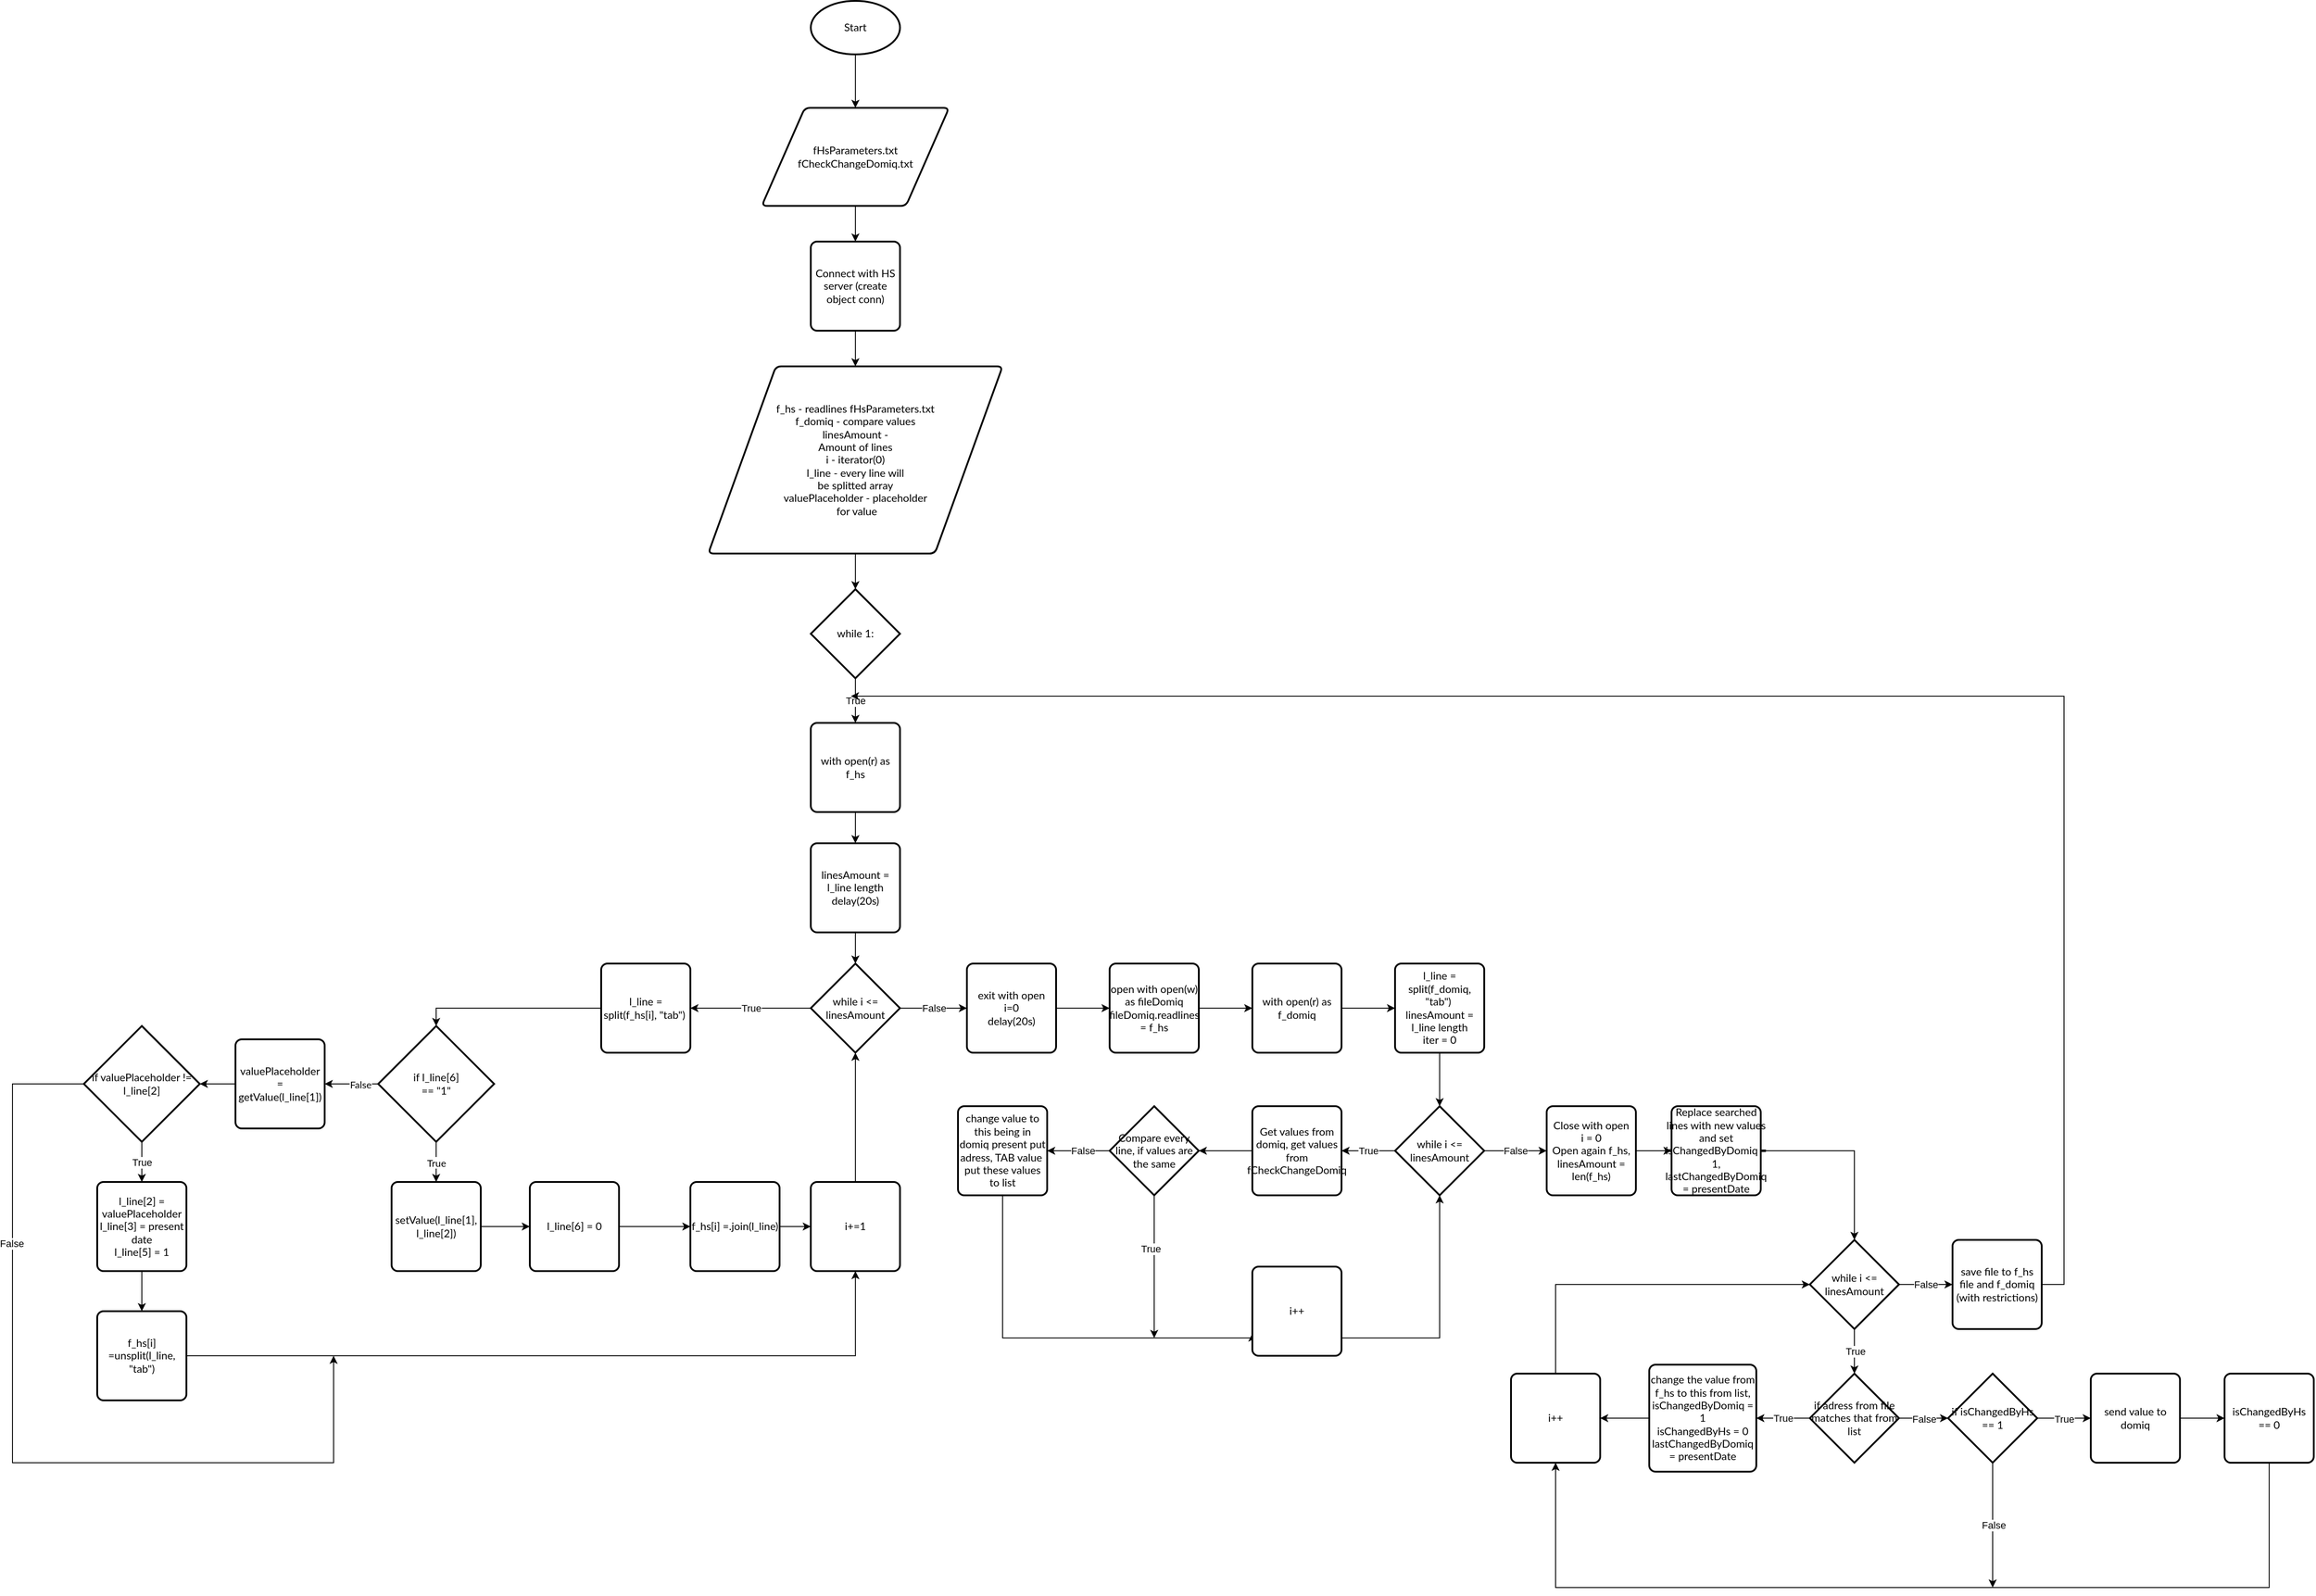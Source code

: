 <mxfile version="13.9.9" type="device" pages="2"><diagram id="IIz5wvD0sJhBd_UtgTdN" name="Algorithm"><mxGraphModel dx="1882" dy="2134" grid="1" gridSize="10" guides="1" tooltips="1" connect="1" arrows="1" fold="1" page="1" pageScale="1" pageWidth="850" pageHeight="1100" math="0" shadow="0"><root><mxCell id="0"/><mxCell id="1" parent="0"/><mxCell id="tEDn6vIQWbBBh3aVSW9Q-10" value="" style="edgeStyle=orthogonalEdgeStyle;rounded=0;orthogonalLoop=1;jettySize=auto;html=1;" parent="1" source="oHPp9jqQlG_g1VG1YZ3X-1" target="oHPp9jqQlG_g1VG1YZ3X-3" edge="1"><mxGeometry relative="1" as="geometry"/></mxCell><mxCell id="oHPp9jqQlG_g1VG1YZ3X-1" value="Start" style="strokeWidth=2;html=1;shape=mxgraph.flowchart.start_1;whiteSpace=wrap;fontFamily=lato;fontSource=https%3A%2F%2Ffonts.googleapis.com%2Fcss%3Ffamily%3Dlato;" parent="1" vertex="1"><mxGeometry x="465" width="100" height="60" as="geometry"/></mxCell><mxCell id="tEDn6vIQWbBBh3aVSW9Q-6" value="" style="edgeStyle=orthogonalEdgeStyle;rounded=0;orthogonalLoop=1;jettySize=auto;html=1;" parent="1" source="oHPp9jqQlG_g1VG1YZ3X-3" target="YBx0kGI7R5SaNFF7x4-J-3" edge="1"><mxGeometry relative="1" as="geometry"/></mxCell><mxCell id="oHPp9jqQlG_g1VG1YZ3X-3" value="fHsParameters.txt&lt;br&gt;fCheckChangeDomiq.txt&lt;br&gt;" style="shape=parallelogram;html=1;strokeWidth=2;perimeter=parallelogramPerimeter;rounded=1;arcSize=12;size=0.23;sketch=0;shadow=0;align=center;verticalAlign=middle;labelPosition=center;verticalLabelPosition=middle;labelBackgroundColor=none;whiteSpace=wrap;horizontal=1;fontFamily=lato;fontSource=https%3A%2F%2Ffonts.googleapis.com%2Fcss%3Ffamily%3Dlato;" parent="1" vertex="1"><mxGeometry x="410" y="120" width="210" height="110" as="geometry"/></mxCell><mxCell id="tEDn6vIQWbBBh3aVSW9Q-8" value="" style="edgeStyle=orthogonalEdgeStyle;rounded=0;orthogonalLoop=1;jettySize=auto;html=1;" parent="1" source="YBx0kGI7R5SaNFF7x4-J-3" target="tEDn6vIQWbBBh3aVSW9Q-1" edge="1"><mxGeometry relative="1" as="geometry"/></mxCell><mxCell id="YBx0kGI7R5SaNFF7x4-J-3" value="Connect with HS server (create object conn)" style="rounded=1;whiteSpace=wrap;html=1;absoluteArcSize=1;arcSize=14;strokeWidth=2;shadow=0;labelBackgroundColor=none;sketch=0;gradientColor=none;fontFamily=lato;fontSource=https%3A%2F%2Ffonts.googleapis.com%2Fcss%3Ffamily%3Dlato;align=center;" parent="1" vertex="1"><mxGeometry x="465" y="270" width="100" height="100" as="geometry"/></mxCell><mxCell id="2KCFINaTERgH4fKPcoVu-26" value="False" style="edgeStyle=orthogonalEdgeStyle;rounded=0;orthogonalLoop=1;jettySize=auto;html=1;" parent="1" source="YBx0kGI7R5SaNFF7x4-J-6" target="2KCFINaTERgH4fKPcoVu-25" edge="1"><mxGeometry relative="1" as="geometry"/></mxCell><mxCell id="U6Z5O1_J0L9l5Kx8JOLa-2" value="True" style="edgeStyle=orthogonalEdgeStyle;rounded=0;orthogonalLoop=1;jettySize=auto;html=1;" parent="1" source="YBx0kGI7R5SaNFF7x4-J-6" target="U6Z5O1_J0L9l5Kx8JOLa-1" edge="1"><mxGeometry relative="1" as="geometry"/></mxCell><mxCell id="YBx0kGI7R5SaNFF7x4-J-6" value="while i &amp;lt;= linesAmount" style="strokeWidth=2;html=1;shape=mxgraph.flowchart.decision;whiteSpace=wrap;rounded=1;shadow=0;labelBackgroundColor=none;sketch=0;gradientColor=none;fontFamily=lato;fontSource=https%3A%2F%2Ffonts.googleapis.com%2Fcss%3Ffamily%3Dlato;align=center;fontStyle=0" parent="1" vertex="1"><mxGeometry x="465" y="1080" width="100" height="100" as="geometry"/></mxCell><mxCell id="2KCFINaTERgH4fKPcoVu-11" value="True" style="edgeStyle=orthogonalEdgeStyle;rounded=0;orthogonalLoop=1;jettySize=auto;html=1;" parent="1" source="YBx0kGI7R5SaNFF7x4-J-8" target="2KCFINaTERgH4fKPcoVu-10" edge="1"><mxGeometry relative="1" as="geometry"/></mxCell><mxCell id="YBx0kGI7R5SaNFF7x4-J-8" value="while 1:" style="strokeWidth=2;html=1;shape=mxgraph.flowchart.decision;whiteSpace=wrap;rounded=1;shadow=0;labelBackgroundColor=none;sketch=0;gradientColor=none;fontFamily=lato;fontSource=https%3A%2F%2Ffonts.googleapis.com%2Fcss%3Ffamily%3Dlato;align=center;" parent="1" vertex="1"><mxGeometry x="465" y="660" width="100" height="100" as="geometry"/></mxCell><mxCell id="YBx0kGI7R5SaNFF7x4-J-26" value="False" style="edgeStyle=orthogonalEdgeStyle;rounded=0;sketch=0;jumpStyle=none;orthogonalLoop=1;jettySize=auto;html=1;strokeWidth=1;fontFamily=lato;fontSource=https%3A%2F%2Ffonts.googleapis.com%2Fcss%3Ffamily%3Dlato;" parent="1" source="YBx0kGI7R5SaNFF7x4-J-20" target="YBx0kGI7R5SaNFF7x4-J-25" edge="1"><mxGeometry x="-0.333" relative="1" as="geometry"><mxPoint as="offset"/></mxGeometry></mxCell><mxCell id="b56Fs18_DiPwVQHXeCKM-3" value="True" style="edgeStyle=orthogonalEdgeStyle;rounded=0;sketch=0;jumpStyle=none;orthogonalLoop=1;jettySize=auto;html=1;strokeWidth=1;fontFamily=lato;fontSource=https%3A%2F%2Ffonts.googleapis.com%2Fcss%3Ffamily%3Dlato;" parent="1" source="YBx0kGI7R5SaNFF7x4-J-20" target="AewDbgfP_rr_FHY8eq6f-3" edge="1"><mxGeometry relative="1" as="geometry"><Array as="points"><mxPoint x="45" y="1295"/><mxPoint x="45" y="1295"/></Array></mxGeometry></mxCell><mxCell id="YBx0kGI7R5SaNFF7x4-J-20" value="if l_line[6]&lt;br&gt;== &quot;1&quot;" style="strokeWidth=2;html=1;shape=mxgraph.flowchart.decision;whiteSpace=wrap;rounded=1;shadow=0;labelBackgroundColor=none;sketch=0;gradientColor=none;fontFamily=lato;fontSource=https%3A%2F%2Ffonts.googleapis.com%2Fcss%3Ffamily%3Dlato;align=center;" parent="1" vertex="1"><mxGeometry x="-20" y="1150" width="130" height="130" as="geometry"/></mxCell><mxCell id="YBx0kGI7R5SaNFF7x4-J-27" style="edgeStyle=orthogonalEdgeStyle;rounded=0;sketch=0;jumpStyle=none;orthogonalLoop=1;jettySize=auto;html=1;entryX=0.5;entryY=1;entryDx=0;entryDy=0;entryPerimeter=0;strokeWidth=1;fontFamily=lato;fontSource=https%3A%2F%2Ffonts.googleapis.com%2Fcss%3Ffamily%3Dlato;" parent="1" source="YBx0kGI7R5SaNFF7x4-J-23" target="YBx0kGI7R5SaNFF7x4-J-6" edge="1"><mxGeometry relative="1" as="geometry"><Array as="points"><mxPoint x="515" y="1240"/><mxPoint x="515" y="1240"/></Array></mxGeometry></mxCell><mxCell id="YBx0kGI7R5SaNFF7x4-J-23" value="i+=1" style="rounded=1;whiteSpace=wrap;html=1;absoluteArcSize=1;arcSize=14;strokeWidth=2;shadow=0;labelBackgroundColor=none;sketch=0;gradientColor=none;fontFamily=lato;fontSource=https%3A%2F%2Ffonts.googleapis.com%2Fcss%3Ffamily%3Dlato;align=center;" parent="1" vertex="1"><mxGeometry x="465" y="1325" width="100" height="100" as="geometry"/></mxCell><mxCell id="l4b_DBz85mYs8ozP7rHT-2" value="" style="edgeStyle=orthogonalEdgeStyle;rounded=0;sketch=0;jumpStyle=none;orthogonalLoop=1;jettySize=auto;html=1;strokeWidth=1;fontFamily=lato;fontSource=https%3A%2F%2Ffonts.googleapis.com%2Fcss%3Ffamily%3Dlato;" parent="1" source="YBx0kGI7R5SaNFF7x4-J-25" target="l4b_DBz85mYs8ozP7rHT-1" edge="1"><mxGeometry relative="1" as="geometry"/></mxCell><mxCell id="YBx0kGI7R5SaNFF7x4-J-25" value="valuePlaceholder = getValue(l_line[1])" style="rounded=1;whiteSpace=wrap;html=1;absoluteArcSize=1;arcSize=14;strokeWidth=2;shadow=0;labelBackgroundColor=none;sketch=0;gradientColor=none;fontFamily=lato;fontSource=https%3A%2F%2Ffonts.googleapis.com%2Fcss%3Ffamily%3Dlato;align=center;" parent="1" vertex="1"><mxGeometry x="-180" y="1165" width="100" height="100" as="geometry"/></mxCell><mxCell id="2KCFINaTERgH4fKPcoVu-20" style="edgeStyle=orthogonalEdgeStyle;rounded=0;orthogonalLoop=1;jettySize=auto;html=1;" parent="1" source="l4b_DBz85mYs8ozP7rHT-1" edge="1"><mxGeometry relative="1" as="geometry"><mxPoint x="-70" y="1520" as="targetPoint"/><Array as="points"><mxPoint x="-430" y="1215"/><mxPoint x="-430" y="1640"/><mxPoint x="-70" y="1640"/></Array></mxGeometry></mxCell><mxCell id="2KCFINaTERgH4fKPcoVu-21" value="False" style="edgeLabel;html=1;align=center;verticalAlign=middle;resizable=0;points=[];" parent="2KCFINaTERgH4fKPcoVu-20" vertex="1" connectable="0"><mxGeometry x="-0.475" y="-1" relative="1" as="geometry"><mxPoint as="offset"/></mxGeometry></mxCell><mxCell id="2KCFINaTERgH4fKPcoVu-22" value="True" style="edgeStyle=orthogonalEdgeStyle;rounded=0;orthogonalLoop=1;jettySize=auto;html=1;" parent="1" source="l4b_DBz85mYs8ozP7rHT-1" target="AewDbgfP_rr_FHY8eq6f-1" edge="1"><mxGeometry relative="1" as="geometry"/></mxCell><mxCell id="l4b_DBz85mYs8ozP7rHT-1" value="if valuePlaceholder !=&lt;br&gt;l_line[2]" style="strokeWidth=2;html=1;shape=mxgraph.flowchart.decision;whiteSpace=wrap;rounded=1;shadow=0;labelBackgroundColor=none;sketch=0;gradientColor=none;fontFamily=lato;fontSource=https%3A%2F%2Ffonts.googleapis.com%2Fcss%3Ffamily%3Dlato;align=center;" parent="1" vertex="1"><mxGeometry x="-350" y="1150" width="130" height="130" as="geometry"/></mxCell><mxCell id="2KCFINaTERgH4fKPcoVu-23" value="" style="edgeStyle=orthogonalEdgeStyle;rounded=0;orthogonalLoop=1;jettySize=auto;html=1;" parent="1" source="AewDbgfP_rr_FHY8eq6f-1" target="UMvBnLD9KFOylp85axMF-1" edge="1"><mxGeometry relative="1" as="geometry"/></mxCell><mxCell id="AewDbgfP_rr_FHY8eq6f-1" value="l_line[2] = valuePlaceholder&lt;br&gt;l_line[3] = present date&lt;br&gt;l_line[5] = 1" style="rounded=1;whiteSpace=wrap;html=1;absoluteArcSize=1;arcSize=14;strokeWidth=2;shadow=0;labelBackgroundColor=none;sketch=0;gradientColor=none;fontFamily=lato;fontSource=https%3A%2F%2Ffonts.googleapis.com%2Fcss%3Ffamily%3Dlato;align=center;" parent="1" vertex="1"><mxGeometry x="-335" y="1325" width="100" height="100" as="geometry"/></mxCell><mxCell id="b56Fs18_DiPwVQHXeCKM-4" value="" style="edgeStyle=orthogonalEdgeStyle;rounded=0;sketch=0;jumpStyle=none;orthogonalLoop=1;jettySize=auto;html=1;strokeWidth=1;fontFamily=lato;fontSource=https%3A%2F%2Ffonts.googleapis.com%2Fcss%3Ffamily%3Dlato;" parent="1" source="AewDbgfP_rr_FHY8eq6f-3" target="b56Fs18_DiPwVQHXeCKM-1" edge="1"><mxGeometry relative="1" as="geometry"/></mxCell><mxCell id="AewDbgfP_rr_FHY8eq6f-3" value="setValue(l_line[1], l_line[2])" style="rounded=1;whiteSpace=wrap;html=1;absoluteArcSize=1;arcSize=14;strokeWidth=2;shadow=0;labelBackgroundColor=none;sketch=0;gradientColor=none;fontFamily=lato;fontSource=https%3A%2F%2Ffonts.googleapis.com%2Fcss%3Ffamily%3Dlato;align=center;" parent="1" vertex="1"><mxGeometry x="-5" y="1325" width="100" height="100" as="geometry"/></mxCell><mxCell id="2KCFINaTERgH4fKPcoVu-24" style="edgeStyle=orthogonalEdgeStyle;rounded=0;orthogonalLoop=1;jettySize=auto;html=1;entryX=0.5;entryY=1;entryDx=0;entryDy=0;" parent="1" source="UMvBnLD9KFOylp85axMF-1" target="YBx0kGI7R5SaNFF7x4-J-23" edge="1"><mxGeometry relative="1" as="geometry"/></mxCell><mxCell id="UMvBnLD9KFOylp85axMF-1" value="f_hs[i] =unsplit(l_line, &quot;tab&quot;)" style="rounded=1;whiteSpace=wrap;html=1;absoluteArcSize=1;arcSize=14;strokeWidth=2;shadow=0;labelBackgroundColor=none;sketch=0;gradientColor=none;fontFamily=lato;fontSource=https%3A%2F%2Ffonts.googleapis.com%2Fcss%3Ffamily%3Dlato;align=center;" parent="1" vertex="1"><mxGeometry x="-335" y="1470" width="100" height="100" as="geometry"/></mxCell><mxCell id="myjB9P2W0nesdFnOiNsr-1" value="" style="edgeStyle=orthogonalEdgeStyle;rounded=0;sketch=0;jumpStyle=none;orthogonalLoop=1;jettySize=auto;html=1;strokeWidth=1;fontFamily=lato;fontSource=https%3A%2F%2Ffonts.googleapis.com%2Fcss%3Ffamily%3Dlato;" parent="1" source="b56Fs18_DiPwVQHXeCKM-1" target="b56Fs18_DiPwVQHXeCKM-2" edge="1"><mxGeometry relative="1" as="geometry"/></mxCell><mxCell id="b56Fs18_DiPwVQHXeCKM-1" value="l_line[6] = 0" style="rounded=1;whiteSpace=wrap;html=1;absoluteArcSize=1;arcSize=14;strokeWidth=2;shadow=0;labelBackgroundColor=none;sketch=0;gradientColor=none;fontFamily=lato;fontSource=https%3A%2F%2Ffonts.googleapis.com%2Fcss%3Ffamily%3Dlato;align=center;" parent="1" vertex="1"><mxGeometry x="150" y="1325" width="100" height="100" as="geometry"/></mxCell><mxCell id="myjB9P2W0nesdFnOiNsr-2" value="" style="edgeStyle=orthogonalEdgeStyle;rounded=0;sketch=0;jumpStyle=none;orthogonalLoop=1;jettySize=auto;html=1;strokeWidth=1;fontFamily=lato;fontSource=https%3A%2F%2Ffonts.googleapis.com%2Fcss%3Ffamily%3Dlato;" parent="1" source="b56Fs18_DiPwVQHXeCKM-2" target="YBx0kGI7R5SaNFF7x4-J-23" edge="1"><mxGeometry relative="1" as="geometry"/></mxCell><mxCell id="b56Fs18_DiPwVQHXeCKM-2" value="f_hs[i] =.join(l_line)" style="rounded=1;whiteSpace=wrap;html=1;absoluteArcSize=1;arcSize=14;strokeWidth=2;shadow=0;labelBackgroundColor=none;sketch=0;gradientColor=none;fontFamily=lato;fontSource=https%3A%2F%2Ffonts.googleapis.com%2Fcss%3Ffamily%3Dlato;align=center;" parent="1" vertex="1"><mxGeometry x="330" y="1325" width="100" height="100" as="geometry"/></mxCell><mxCell id="tEDn6vIQWbBBh3aVSW9Q-9" value="" style="edgeStyle=orthogonalEdgeStyle;rounded=0;orthogonalLoop=1;jettySize=auto;html=1;" parent="1" source="tEDn6vIQWbBBh3aVSW9Q-1" target="YBx0kGI7R5SaNFF7x4-J-8" edge="1"><mxGeometry relative="1" as="geometry"/></mxCell><mxCell id="tEDn6vIQWbBBh3aVSW9Q-1" value="f_hs - readlines fHsParameters.txt&lt;br&gt;f_domiq - compare values&lt;br&gt;linesAmount -&lt;br&gt;Amount of lines&lt;br&gt;i - iterator(0)&lt;br&gt;l_line - every line will &lt;br&gt;be splitted array&lt;br&gt;valuePlaceholder - placeholder&lt;br&gt;&amp;nbsp;for value" style="shape=parallelogram;html=1;strokeWidth=2;perimeter=parallelogramPerimeter;rounded=1;arcSize=12;size=0.23;sketch=0;shadow=0;align=center;verticalAlign=middle;labelPosition=center;verticalLabelPosition=middle;labelBackgroundColor=none;whiteSpace=wrap;horizontal=1;fontFamily=lato;fontSource=https%3A%2F%2Ffonts.googleapis.com%2Fcss%3Ffamily%3Dlato;" parent="1" vertex="1"><mxGeometry x="350" y="410" width="330" height="210" as="geometry"/></mxCell><mxCell id="2KCFINaTERgH4fKPcoVu-38" value="" style="edgeStyle=orthogonalEdgeStyle;rounded=0;orthogonalLoop=1;jettySize=auto;html=1;" parent="1" source="2KCFINaTERgH4fKPcoVu-7" target="2KCFINaTERgH4fKPcoVu-37" edge="1"><mxGeometry relative="1" as="geometry"/></mxCell><mxCell id="2KCFINaTERgH4fKPcoVu-7" value="Get values from domiq, get values from fCheckChangeDomiq" style="rounded=1;whiteSpace=wrap;html=1;absoluteArcSize=1;arcSize=14;strokeWidth=2;shadow=0;labelBackgroundColor=none;sketch=0;gradientColor=none;fontFamily=lato;fontSource=https%3A%2F%2Ffonts.googleapis.com%2Fcss%3Ffamily%3Dlato;align=center;" parent="1" vertex="1"><mxGeometry x="960" y="1240" width="100" height="100" as="geometry"/></mxCell><mxCell id="2KCFINaTERgH4fKPcoVu-12" style="edgeStyle=orthogonalEdgeStyle;rounded=0;orthogonalLoop=1;jettySize=auto;html=1;entryX=0.5;entryY=0;entryDx=0;entryDy=0;entryPerimeter=0;" parent="1" source="2KCFINaTERgH4fKPcoVu-8" target="YBx0kGI7R5SaNFF7x4-J-6" edge="1"><mxGeometry relative="1" as="geometry"><mxPoint x="540" y="1150" as="targetPoint"/></mxGeometry></mxCell><mxCell id="2KCFINaTERgH4fKPcoVu-8" value="linesAmount = l_line length&lt;br&gt;delay(20s)" style="rounded=1;whiteSpace=wrap;html=1;absoluteArcSize=1;arcSize=14;strokeWidth=2;shadow=0;labelBackgroundColor=none;sketch=0;gradientColor=none;fontFamily=lato;fontSource=https%3A%2F%2Ffonts.googleapis.com%2Fcss%3Ffamily%3Dlato;align=center;" parent="1" vertex="1"><mxGeometry x="465" y="945" width="100" height="100" as="geometry"/></mxCell><mxCell id="2KCFINaTERgH4fKPcoVu-9" value="" style="edgeStyle=orthogonalEdgeStyle;rounded=0;sketch=0;jumpStyle=none;orthogonalLoop=1;jettySize=auto;html=1;strokeWidth=1;fontFamily=lato;fontSource=https%3A%2F%2Ffonts.googleapis.com%2Fcss%3Ffamily%3Dlato;" parent="1" source="2KCFINaTERgH4fKPcoVu-10" target="2KCFINaTERgH4fKPcoVu-8" edge="1"><mxGeometry relative="1" as="geometry"/></mxCell><mxCell id="2KCFINaTERgH4fKPcoVu-10" value="with open(r) as f_hs" style="rounded=1;whiteSpace=wrap;html=1;absoluteArcSize=1;arcSize=14;strokeWidth=2;shadow=0;labelBackgroundColor=none;sketch=0;gradientColor=none;fontFamily=lato;fontSource=https%3A%2F%2Ffonts.googleapis.com%2Fcss%3Ffamily%3Dlato;align=center;" parent="1" vertex="1"><mxGeometry x="465" y="810" width="100" height="100" as="geometry"/></mxCell><mxCell id="2KCFINaTERgH4fKPcoVu-28" value="" style="edgeStyle=orthogonalEdgeStyle;rounded=0;orthogonalLoop=1;jettySize=auto;html=1;" parent="1" source="2KCFINaTERgH4fKPcoVu-25" target="2KCFINaTERgH4fKPcoVu-27" edge="1"><mxGeometry relative="1" as="geometry"/></mxCell><mxCell id="2KCFINaTERgH4fKPcoVu-25" value="exit with open&lt;br&gt;i=0&lt;br&gt;delay(20s)" style="rounded=1;whiteSpace=wrap;html=1;absoluteArcSize=1;arcSize=14;strokeWidth=2;shadow=0;labelBackgroundColor=none;sketch=0;gradientColor=none;fontFamily=lato;fontSource=https%3A%2F%2Ffonts.googleapis.com%2Fcss%3Ffamily%3Dlato;align=center;" parent="1" vertex="1"><mxGeometry x="640" y="1080" width="100" height="100" as="geometry"/></mxCell><mxCell id="2KCFINaTERgH4fKPcoVu-30" value="" style="edgeStyle=orthogonalEdgeStyle;rounded=0;orthogonalLoop=1;jettySize=auto;html=1;" parent="1" source="2KCFINaTERgH4fKPcoVu-27" target="2KCFINaTERgH4fKPcoVu-29" edge="1"><mxGeometry relative="1" as="geometry"/></mxCell><mxCell id="2KCFINaTERgH4fKPcoVu-27" value="open with open(w) as fileDomiq&lt;br&gt;fileDomiq.readlines = f_hs" style="rounded=1;whiteSpace=wrap;html=1;absoluteArcSize=1;arcSize=14;strokeWidth=2;shadow=0;labelBackgroundColor=none;sketch=0;gradientColor=none;fontFamily=lato;fontSource=https%3A%2F%2Ffonts.googleapis.com%2Fcss%3Ffamily%3Dlato;align=center;" parent="1" vertex="1"><mxGeometry x="800" y="1080" width="100" height="100" as="geometry"/></mxCell><mxCell id="2KCFINaTERgH4fKPcoVu-32" value="" style="edgeStyle=orthogonalEdgeStyle;rounded=0;orthogonalLoop=1;jettySize=auto;html=1;" parent="1" source="2KCFINaTERgH4fKPcoVu-29" target="2KCFINaTERgH4fKPcoVu-31" edge="1"><mxGeometry relative="1" as="geometry"/></mxCell><mxCell id="2KCFINaTERgH4fKPcoVu-29" value="with open(r) as f_domiq" style="rounded=1;whiteSpace=wrap;html=1;absoluteArcSize=1;arcSize=14;strokeWidth=2;shadow=0;labelBackgroundColor=none;sketch=0;gradientColor=none;fontFamily=lato;fontSource=https%3A%2F%2Ffonts.googleapis.com%2Fcss%3Ffamily%3Dlato;align=center;" parent="1" vertex="1"><mxGeometry x="960" y="1080" width="100" height="100" as="geometry"/></mxCell><mxCell id="2KCFINaTERgH4fKPcoVu-34" value="" style="edgeStyle=orthogonalEdgeStyle;rounded=0;orthogonalLoop=1;jettySize=auto;html=1;" parent="1" source="2KCFINaTERgH4fKPcoVu-31" target="2KCFINaTERgH4fKPcoVu-33" edge="1"><mxGeometry relative="1" as="geometry"/></mxCell><mxCell id="2KCFINaTERgH4fKPcoVu-31" value="l_line = split(f_domiq, &quot;tab&quot;)&amp;nbsp;&lt;br&gt;linesAmount = l_line length&lt;br&gt;iter = 0&lt;br&gt;" style="rounded=1;whiteSpace=wrap;html=1;absoluteArcSize=1;arcSize=14;strokeWidth=2;shadow=0;labelBackgroundColor=none;sketch=0;gradientColor=none;fontFamily=lato;fontSource=https%3A%2F%2Ffonts.googleapis.com%2Fcss%3Ffamily%3Dlato;align=center;" parent="1" vertex="1"><mxGeometry x="1120" y="1080" width="100" height="100" as="geometry"/></mxCell><mxCell id="2KCFINaTERgH4fKPcoVu-36" value="True" style="edgeStyle=orthogonalEdgeStyle;rounded=0;orthogonalLoop=1;jettySize=auto;html=1;" parent="1" source="2KCFINaTERgH4fKPcoVu-33" target="2KCFINaTERgH4fKPcoVu-7" edge="1"><mxGeometry relative="1" as="geometry"/></mxCell><mxCell id="x0jF1hLzAA-oL5XDhHfy-7" value="False" style="edgeStyle=orthogonalEdgeStyle;rounded=0;orthogonalLoop=1;jettySize=auto;html=1;" parent="1" source="2KCFINaTERgH4fKPcoVu-33" target="x0jF1hLzAA-oL5XDhHfy-6" edge="1"><mxGeometry relative="1" as="geometry"/></mxCell><mxCell id="2KCFINaTERgH4fKPcoVu-33" value="while i &amp;lt;= linesAmount" style="strokeWidth=2;html=1;shape=mxgraph.flowchart.decision;whiteSpace=wrap;rounded=1;shadow=0;labelBackgroundColor=none;sketch=0;gradientColor=none;fontFamily=lato;fontSource=https%3A%2F%2Ffonts.googleapis.com%2Fcss%3Ffamily%3Dlato;align=center;fontStyle=0" parent="1" vertex="1"><mxGeometry x="1120" y="1240" width="100" height="100" as="geometry"/></mxCell><mxCell id="l97K-4EZAkQETdbd_55V-1" value="False" style="edgeStyle=orthogonalEdgeStyle;rounded=0;orthogonalLoop=1;jettySize=auto;html=1;entryX=1;entryY=0.5;entryDx=0;entryDy=0;" parent="1" source="2KCFINaTERgH4fKPcoVu-37" target="l97K-4EZAkQETdbd_55V-2" edge="1"><mxGeometry x="-0.143" relative="1" as="geometry"><mxPoint x="750" y="1290" as="targetPoint"/><mxPoint as="offset"/></mxGeometry></mxCell><mxCell id="x0jF1hLzAA-oL5XDhHfy-3" style="edgeStyle=orthogonalEdgeStyle;rounded=0;orthogonalLoop=1;jettySize=auto;html=1;" parent="1" source="2KCFINaTERgH4fKPcoVu-37" edge="1"><mxGeometry relative="1" as="geometry"><mxPoint x="850" y="1500" as="targetPoint"/><Array as="points"><mxPoint x="850" y="1500"/></Array></mxGeometry></mxCell><mxCell id="x0jF1hLzAA-oL5XDhHfy-4" value="True" style="edgeLabel;html=1;align=center;verticalAlign=middle;resizable=0;points=[];" parent="x0jF1hLzAA-oL5XDhHfy-3" vertex="1" connectable="0"><mxGeometry x="-0.254" y="-4" relative="1" as="geometry"><mxPoint as="offset"/></mxGeometry></mxCell><mxCell id="2KCFINaTERgH4fKPcoVu-37" value="Compare every line, if values are the same" style="strokeWidth=2;html=1;shape=mxgraph.flowchart.decision;whiteSpace=wrap;rounded=1;shadow=0;labelBackgroundColor=none;sketch=0;gradientColor=none;fontFamily=lato;fontSource=https%3A%2F%2Ffonts.googleapis.com%2Fcss%3Ffamily%3Dlato;align=center;fontStyle=0" parent="1" vertex="1"><mxGeometry x="800" y="1240" width="100" height="100" as="geometry"/></mxCell><mxCell id="hFmqIJMpi_NAwWeEgAUN-6" style="edgeStyle=orthogonalEdgeStyle;rounded=0;orthogonalLoop=1;jettySize=auto;html=1;entryX=0;entryY=0.75;entryDx=0;entryDy=0;" edge="1" parent="1" source="l97K-4EZAkQETdbd_55V-2" target="x0jF1hLzAA-oL5XDhHfy-1"><mxGeometry relative="1" as="geometry"><Array as="points"><mxPoint x="680" y="1500"/></Array></mxGeometry></mxCell><mxCell id="l97K-4EZAkQETdbd_55V-2" value="change value to this being in domiq present put adress, TAB value&amp;nbsp;&lt;br&gt;put these values to list" style="rounded=1;whiteSpace=wrap;html=1;absoluteArcSize=1;arcSize=14;strokeWidth=2;shadow=0;labelBackgroundColor=none;sketch=0;gradientColor=none;fontFamily=lato;fontSource=https%3A%2F%2Ffonts.googleapis.com%2Fcss%3Ffamily%3Dlato;align=center;" parent="1" vertex="1"><mxGeometry x="630" y="1240" width="100" height="100" as="geometry"/></mxCell><mxCell id="hFmqIJMpi_NAwWeEgAUN-7" style="edgeStyle=orthogonalEdgeStyle;rounded=0;orthogonalLoop=1;jettySize=auto;html=1;entryX=0.5;entryY=1;entryDx=0;entryDy=0;entryPerimeter=0;" edge="1" parent="1" source="x0jF1hLzAA-oL5XDhHfy-1" target="2KCFINaTERgH4fKPcoVu-33"><mxGeometry relative="1" as="geometry"><mxPoint x="1170" y="1350" as="targetPoint"/><Array as="points"><mxPoint x="1170" y="1500"/></Array></mxGeometry></mxCell><mxCell id="x0jF1hLzAA-oL5XDhHfy-1" value="i++" style="rounded=1;whiteSpace=wrap;html=1;absoluteArcSize=1;arcSize=14;strokeWidth=2;shadow=0;labelBackgroundColor=none;sketch=0;gradientColor=none;fontFamily=lato;fontSource=https%3A%2F%2Ffonts.googleapis.com%2Fcss%3Ffamily%3Dlato;align=center;" parent="1" vertex="1"><mxGeometry x="960" y="1420" width="100" height="100" as="geometry"/></mxCell><mxCell id="x0jF1hLzAA-oL5XDhHfy-9" value="" style="edgeStyle=orthogonalEdgeStyle;rounded=0;orthogonalLoop=1;jettySize=auto;html=1;" parent="1" source="x0jF1hLzAA-oL5XDhHfy-6" target="x0jF1hLzAA-oL5XDhHfy-8" edge="1"><mxGeometry relative="1" as="geometry"/></mxCell><mxCell id="x0jF1hLzAA-oL5XDhHfy-6" value="Close with open&lt;br&gt;i = 0&lt;br&gt;Open again f_hs,&lt;br&gt;linesAmount = len(f_hs)" style="rounded=1;whiteSpace=wrap;html=1;absoluteArcSize=1;arcSize=14;strokeWidth=2;shadow=0;labelBackgroundColor=none;sketch=0;gradientColor=none;fontFamily=lato;fontSource=https%3A%2F%2Ffonts.googleapis.com%2Fcss%3Ffamily%3Dlato;align=center;" parent="1" vertex="1"><mxGeometry x="1290" y="1240" width="100" height="100" as="geometry"/></mxCell><mxCell id="RmaNb6ZTaO3dIUyMyyiL-10" value="" style="edgeStyle=orthogonalEdgeStyle;rounded=0;orthogonalLoop=1;jettySize=auto;html=1;" parent="1" source="x0jF1hLzAA-oL5XDhHfy-8" target="RmaNb6ZTaO3dIUyMyyiL-9" edge="1"><mxGeometry relative="1" as="geometry"/></mxCell><mxCell id="x0jF1hLzAA-oL5XDhHfy-8" value="Replace searched lines with new values and set isChangedByDomiq = 1,&lt;br&gt;lastChangedByDomiq = presentDate" style="rounded=1;whiteSpace=wrap;html=1;absoluteArcSize=1;arcSize=14;strokeWidth=2;shadow=0;labelBackgroundColor=none;sketch=0;gradientColor=none;fontFamily=lato;fontSource=https%3A%2F%2Ffonts.googleapis.com%2Fcss%3Ffamily%3Dlato;align=center;" parent="1" vertex="1"><mxGeometry x="1430" y="1240" width="100" height="100" as="geometry"/></mxCell><mxCell id="RmaNb6ZTaO3dIUyMyyiL-11" value="True" style="edgeStyle=orthogonalEdgeStyle;rounded=0;orthogonalLoop=1;jettySize=auto;html=1;" parent="1" source="RmaNb6ZTaO3dIUyMyyiL-9" edge="1"><mxGeometry relative="1" as="geometry"><mxPoint x="1635" y="1540" as="targetPoint"/></mxGeometry></mxCell><mxCell id="RmaNb6ZTaO3dIUyMyyiL-17" value="False" style="edgeStyle=orthogonalEdgeStyle;rounded=0;orthogonalLoop=1;jettySize=auto;html=1;" parent="1" source="RmaNb6ZTaO3dIUyMyyiL-9" target="RmaNb6ZTaO3dIUyMyyiL-12" edge="1"><mxGeometry relative="1" as="geometry"/></mxCell><mxCell id="RmaNb6ZTaO3dIUyMyyiL-9" value="while i &amp;lt;= linesAmount" style="strokeWidth=2;html=1;shape=mxgraph.flowchart.decision;whiteSpace=wrap;rounded=1;shadow=0;labelBackgroundColor=none;sketch=0;gradientColor=none;fontFamily=lato;fontSource=https%3A%2F%2Ffonts.googleapis.com%2Fcss%3Ffamily%3Dlato;align=center;fontStyle=0" parent="1" vertex="1"><mxGeometry x="1585" y="1390" width="100" height="100" as="geometry"/></mxCell><mxCell id="RmaNb6ZTaO3dIUyMyyiL-22" style="edgeStyle=orthogonalEdgeStyle;rounded=0;orthogonalLoop=1;jettySize=auto;html=1;" parent="1" source="RmaNb6ZTaO3dIUyMyyiL-12" edge="1"><mxGeometry relative="1" as="geometry"><mxPoint x="510" y="780" as="targetPoint"/><Array as="points"><mxPoint x="1870" y="1440"/><mxPoint x="1870" y="780"/></Array></mxGeometry></mxCell><mxCell id="RmaNb6ZTaO3dIUyMyyiL-12" value="save file to f_hs file and f_domiq (with restrictions)" style="rounded=1;whiteSpace=wrap;html=1;absoluteArcSize=1;arcSize=14;strokeWidth=2;shadow=0;labelBackgroundColor=none;sketch=0;gradientColor=none;fontFamily=lato;fontSource=https%3A%2F%2Ffonts.googleapis.com%2Fcss%3Ffamily%3Dlato;align=center;" parent="1" vertex="1"><mxGeometry x="1745" y="1390" width="100" height="100" as="geometry"/></mxCell><mxCell id="RmaNb6ZTaO3dIUyMyyiL-16" style="edgeStyle=orthogonalEdgeStyle;rounded=0;orthogonalLoop=1;jettySize=auto;html=1;entryX=0;entryY=0.5;entryDx=0;entryDy=0;entryPerimeter=0;exitX=0.5;exitY=0;exitDx=0;exitDy=0;" parent="1" source="RmaNb6ZTaO3dIUyMyyiL-15" target="RmaNb6ZTaO3dIUyMyyiL-9" edge="1"><mxGeometry relative="1" as="geometry"><Array as="points"><mxPoint x="1300" y="1440"/></Array></mxGeometry></mxCell><mxCell id="RmaNb6ZTaO3dIUyMyyiL-15" value="i++" style="rounded=1;whiteSpace=wrap;html=1;absoluteArcSize=1;arcSize=14;strokeWidth=2;shadow=0;labelBackgroundColor=none;sketch=0;gradientColor=none;fontFamily=lato;fontSource=https%3A%2F%2Ffonts.googleapis.com%2Fcss%3Ffamily%3Dlato;align=center;" parent="1" vertex="1"><mxGeometry x="1250" y="1540" width="100" height="100" as="geometry"/></mxCell><mxCell id="U6Z5O1_J0L9l5Kx8JOLa-3" style="edgeStyle=orthogonalEdgeStyle;rounded=0;orthogonalLoop=1;jettySize=auto;html=1;entryX=0.5;entryY=0;entryDx=0;entryDy=0;entryPerimeter=0;" parent="1" source="U6Z5O1_J0L9l5Kx8JOLa-1" target="YBx0kGI7R5SaNFF7x4-J-20" edge="1"><mxGeometry relative="1" as="geometry"/></mxCell><mxCell id="U6Z5O1_J0L9l5Kx8JOLa-1" value="l_line = split(f_hs[i], &quot;tab&quot;)&amp;nbsp;&lt;br&gt;" style="rounded=1;whiteSpace=wrap;html=1;absoluteArcSize=1;arcSize=14;strokeWidth=2;shadow=0;labelBackgroundColor=none;sketch=0;gradientColor=none;fontFamily=lato;fontSource=https%3A%2F%2Ffonts.googleapis.com%2Fcss%3Ffamily%3Dlato;align=center;" parent="1" vertex="1"><mxGeometry x="230" y="1080" width="100" height="100" as="geometry"/></mxCell><mxCell id="TOoXBlaM0Jb1qnKTZH-p-1" value="True" style="edgeStyle=orthogonalEdgeStyle;rounded=0;orthogonalLoop=1;jettySize=auto;html=1;" edge="1" parent="1" source="hFmqIJMpi_NAwWeEgAUN-8" target="hFmqIJMpi_NAwWeEgAUN-9"><mxGeometry relative="1" as="geometry"/></mxCell><mxCell id="RXJzl8hDaCYoeJWJV3eb-4" value="False" style="edgeStyle=orthogonalEdgeStyle;rounded=0;orthogonalLoop=1;jettySize=auto;html=1;" edge="1" parent="1" source="hFmqIJMpi_NAwWeEgAUN-8"><mxGeometry relative="1" as="geometry"><mxPoint x="1740" y="1590" as="targetPoint"/></mxGeometry></mxCell><mxCell id="hFmqIJMpi_NAwWeEgAUN-8" value="if adress from file matches that from list" style="strokeWidth=2;html=1;shape=mxgraph.flowchart.decision;whiteSpace=wrap;rounded=1;shadow=0;labelBackgroundColor=none;sketch=0;gradientColor=none;fontFamily=lato;fontSource=https%3A%2F%2Ffonts.googleapis.com%2Fcss%3Ffamily%3Dlato;align=center;fontStyle=0" vertex="1" parent="1"><mxGeometry x="1585" y="1540" width="100" height="100" as="geometry"/></mxCell><mxCell id="RXJzl8hDaCYoeJWJV3eb-1" value="" style="edgeStyle=orthogonalEdgeStyle;rounded=0;orthogonalLoop=1;jettySize=auto;html=1;" edge="1" parent="1" source="hFmqIJMpi_NAwWeEgAUN-9" target="RmaNb6ZTaO3dIUyMyyiL-15"><mxGeometry relative="1" as="geometry"/></mxCell><mxCell id="hFmqIJMpi_NAwWeEgAUN-9" value="change the value from f_hs to this from list, isChangedByDomiq = 1&lt;br&gt;isChangedByHs = 0&lt;br&gt;lastChangedByDomiq = presentDate" style="rounded=1;whiteSpace=wrap;html=1;absoluteArcSize=1;arcSize=14;strokeWidth=2;shadow=0;labelBackgroundColor=none;sketch=0;gradientColor=none;fontFamily=lato;fontSource=https%3A%2F%2Ffonts.googleapis.com%2Fcss%3Ffamily%3Dlato;align=center;" vertex="1" parent="1"><mxGeometry x="1405" y="1530" width="120" height="120" as="geometry"/></mxCell><mxCell id="5KwULONbTiuQiTcojDu1-2" value="True" style="edgeStyle=orthogonalEdgeStyle;rounded=0;orthogonalLoop=1;jettySize=auto;html=1;" edge="1" parent="1" source="RXJzl8hDaCYoeJWJV3eb-5"><mxGeometry relative="1" as="geometry"><mxPoint x="1900" y="1590" as="targetPoint"/></mxGeometry></mxCell><mxCell id="LH3usB4f8DaqCqoFBN_1-2" value="False" style="edgeStyle=orthogonalEdgeStyle;rounded=0;orthogonalLoop=1;jettySize=auto;html=1;" edge="1" parent="1" source="RXJzl8hDaCYoeJWJV3eb-5"><mxGeometry relative="1" as="geometry"><mxPoint x="1790" y="1780" as="targetPoint"/></mxGeometry></mxCell><mxCell id="RXJzl8hDaCYoeJWJV3eb-5" value="if isChangedByHs == 1" style="strokeWidth=2;html=1;shape=mxgraph.flowchart.decision;whiteSpace=wrap;rounded=1;shadow=0;labelBackgroundColor=none;sketch=0;gradientColor=none;fontFamily=lato;fontSource=https%3A%2F%2Ffonts.googleapis.com%2Fcss%3Ffamily%3Dlato;align=center;fontStyle=0" vertex="1" parent="1"><mxGeometry x="1740" y="1540" width="100" height="100" as="geometry"/></mxCell><mxCell id="5KwULONbTiuQiTcojDu1-5" value="" style="edgeStyle=orthogonalEdgeStyle;rounded=0;orthogonalLoop=1;jettySize=auto;html=1;" edge="1" parent="1" source="5KwULONbTiuQiTcojDu1-3" target="5KwULONbTiuQiTcojDu1-4"><mxGeometry relative="1" as="geometry"/></mxCell><mxCell id="5KwULONbTiuQiTcojDu1-3" value="send value to domiq" style="rounded=1;whiteSpace=wrap;html=1;absoluteArcSize=1;arcSize=14;strokeWidth=2;shadow=0;labelBackgroundColor=none;sketch=0;gradientColor=none;fontFamily=lato;fontSource=https%3A%2F%2Ffonts.googleapis.com%2Fcss%3Ffamily%3Dlato;align=center;" vertex="1" parent="1"><mxGeometry x="1900" y="1540" width="100" height="100" as="geometry"/></mxCell><mxCell id="LH3usB4f8DaqCqoFBN_1-1" style="edgeStyle=orthogonalEdgeStyle;rounded=0;orthogonalLoop=1;jettySize=auto;html=1;entryX=0.5;entryY=1;entryDx=0;entryDy=0;" edge="1" parent="1" source="5KwULONbTiuQiTcojDu1-4" target="RmaNb6ZTaO3dIUyMyyiL-15"><mxGeometry relative="1" as="geometry"><mxPoint x="1280" y="1700" as="targetPoint"/><Array as="points"><mxPoint x="2100" y="1780"/><mxPoint x="1300" y="1780"/></Array></mxGeometry></mxCell><mxCell id="5KwULONbTiuQiTcojDu1-4" value="isChangedByHs == 0" style="rounded=1;whiteSpace=wrap;html=1;absoluteArcSize=1;arcSize=14;strokeWidth=2;shadow=0;labelBackgroundColor=none;sketch=0;gradientColor=none;fontFamily=lato;fontSource=https%3A%2F%2Ffonts.googleapis.com%2Fcss%3Ffamily%3Dlato;align=center;" vertex="1" parent="1"><mxGeometry x="2050" y="1540" width="100" height="100" as="geometry"/></mxCell></root></mxGraphModel></diagram><diagram id="BsopxtjbRwcPTsXcx-Xp" name="File format"><mxGraphModel dx="1727" dy="879" grid="1" gridSize="10" guides="1" tooltips="1" connect="1" arrows="1" fold="1" page="1" pageScale="1" pageWidth="850" pageHeight="1100" math="0" shadow="0"><root><mxCell id="MfMT0GV3CeiMk33Rusj3-0"/><mxCell id="MfMT0GV3CeiMk33Rusj3-1" parent="MfMT0GV3CeiMk33Rusj3-0"/><mxCell id="6Xbz5MLfD7khvGgce6xt-0" value="&lt;b&gt;fHSParameters.txt format:&lt;/b&gt;&lt;br&gt;adress\tValue\tlastChangedByHs\lastChangedByDomiq\tisChangedByHs\tisChangedByDomiq&lt;br&gt;&lt;b&gt;index:&lt;/b&gt;&lt;br&gt;name = 0&lt;br&gt;adress = 1&lt;br&gt;Value = 2&lt;br&gt;lastChangedByHs = 3&amp;nbsp;&lt;br&gt;lastChangedByDomiq = 4&lt;br&gt;isChangedByHs = 5&lt;br&gt;isChangedByDomiq = 6&lt;br&gt;&lt;br&gt;&lt;b&gt;fCheckChangeDomiq.txt&lt;/b&gt;&lt;br&gt;adress\tValue&lt;br&gt;&lt;b&gt;index&lt;/b&gt;&lt;br&gt;adress = 0&lt;br&gt;Value = 1" style="text;html=1;strokeColor=none;fillColor=none;align=center;verticalAlign=middle;whiteSpace=wrap;rounded=0;fontFamily=lato;fontSource=https%3A%2F%2Ffonts.googleapis.com%2Fcss%3Ffamily%3Dlato;" parent="MfMT0GV3CeiMk33Rusj3-1" vertex="1"><mxGeometry x="30" y="40" width="330" height="230" as="geometry"/></mxCell></root></mxGraphModel></diagram></mxfile>
